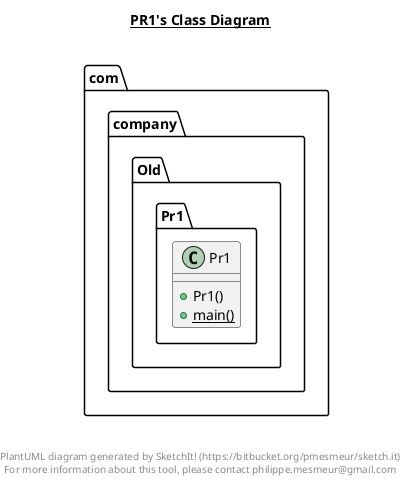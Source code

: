 @startuml

title __PR1's Class Diagram__\n

  namespace com.company.Old.Pr1 {
    class com.company.Old.Pr1.Pr1 {
        + Pr1()
        {static} + main()
    }
  }
  



right footer


PlantUML diagram generated by SketchIt! (https://bitbucket.org/pmesmeur/sketch.it)
For more information about this tool, please contact philippe.mesmeur@gmail.com
endfooter

@enduml
